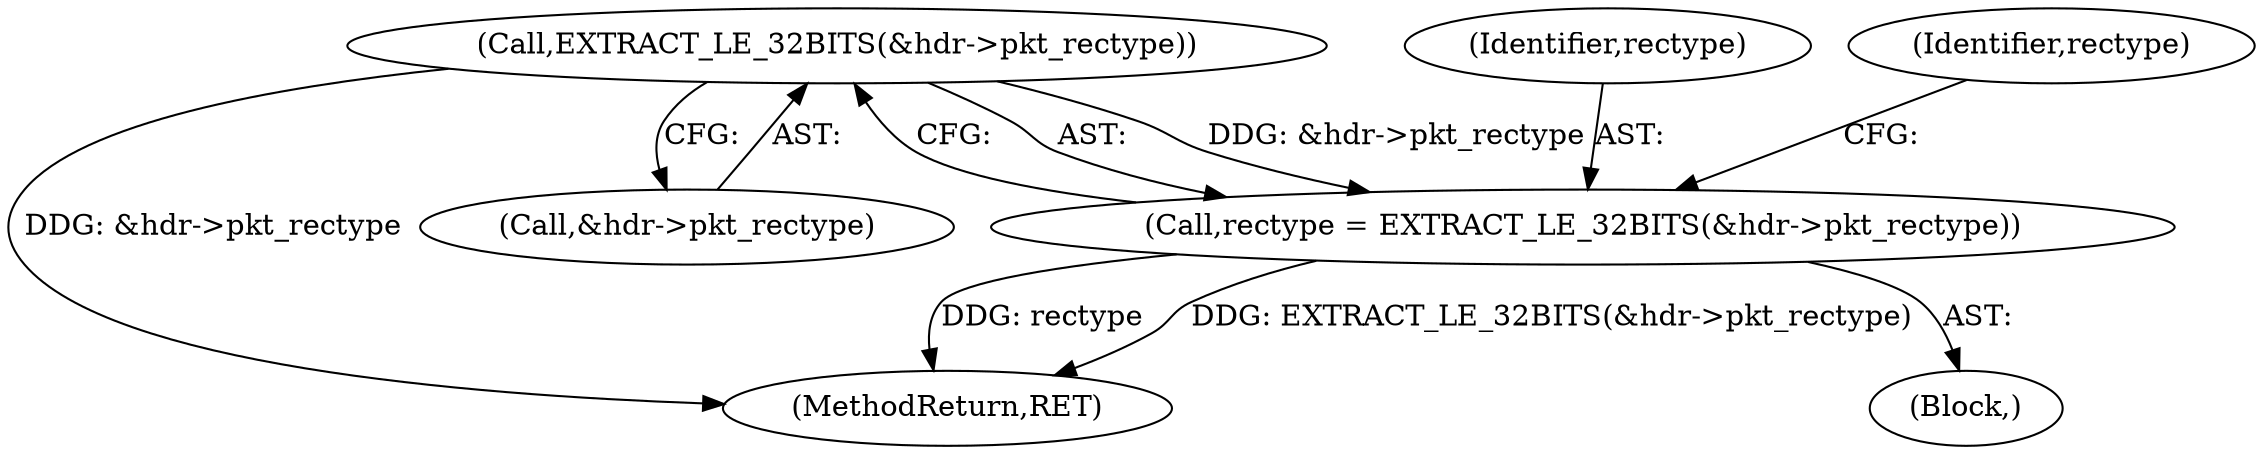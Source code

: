 digraph "0_tcpdump_ca336198e8bebccc18502de27672fdbd6eb34856@pointer" {
"1000206" [label="(Call,EXTRACT_LE_32BITS(&hdr->pkt_rectype))"];
"1000204" [label="(Call,rectype = EXTRACT_LE_32BITS(&hdr->pkt_rectype))"];
"1000276" [label="(MethodReturn,RET)"];
"1000105" [label="(Block,)"];
"1000206" [label="(Call,EXTRACT_LE_32BITS(&hdr->pkt_rectype))"];
"1000207" [label="(Call,&hdr->pkt_rectype)"];
"1000205" [label="(Identifier,rectype)"];
"1000212" [label="(Identifier,rectype)"];
"1000204" [label="(Call,rectype = EXTRACT_LE_32BITS(&hdr->pkt_rectype))"];
"1000206" -> "1000204"  [label="AST: "];
"1000206" -> "1000207"  [label="CFG: "];
"1000207" -> "1000206"  [label="AST: "];
"1000204" -> "1000206"  [label="CFG: "];
"1000206" -> "1000276"  [label="DDG: &hdr->pkt_rectype"];
"1000206" -> "1000204"  [label="DDG: &hdr->pkt_rectype"];
"1000204" -> "1000105"  [label="AST: "];
"1000205" -> "1000204"  [label="AST: "];
"1000212" -> "1000204"  [label="CFG: "];
"1000204" -> "1000276"  [label="DDG: EXTRACT_LE_32BITS(&hdr->pkt_rectype)"];
"1000204" -> "1000276"  [label="DDG: rectype"];
}

